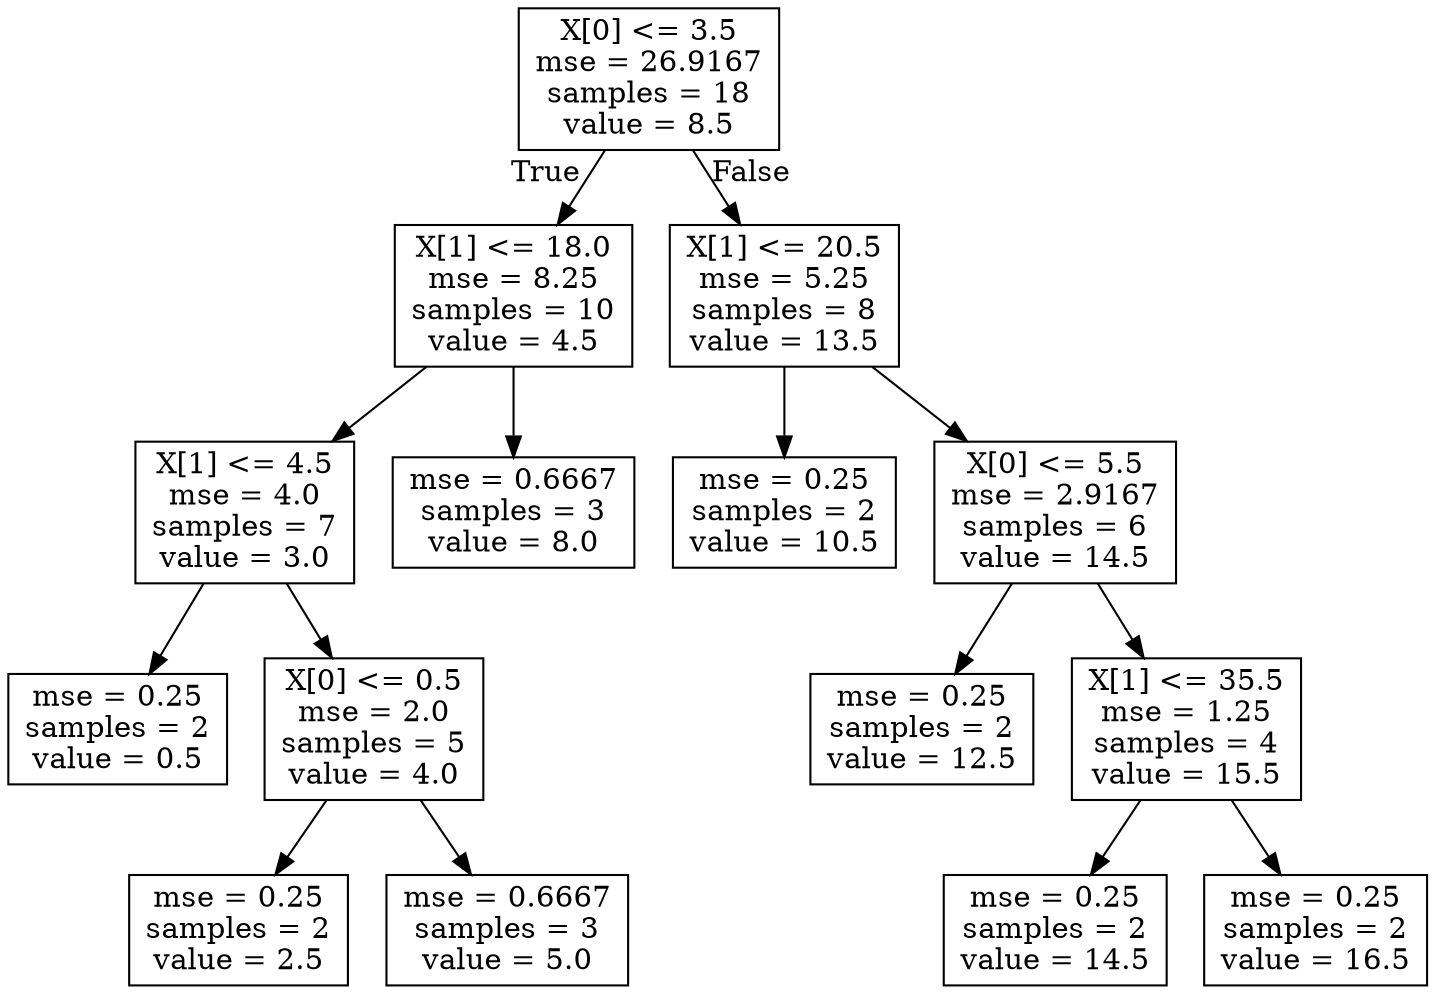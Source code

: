 digraph Tree {
node [shape=box] ;
0 [label="X[0] <= 3.5\nmse = 26.9167\nsamples = 18\nvalue = 8.5"] ;
1 [label="X[1] <= 18.0\nmse = 8.25\nsamples = 10\nvalue = 4.5"] ;
0 -> 1 [labeldistance=2.5, labelangle=45, headlabel="True"] ;
2 [label="X[1] <= 4.5\nmse = 4.0\nsamples = 7\nvalue = 3.0"] ;
1 -> 2 ;
3 [label="mse = 0.25\nsamples = 2\nvalue = 0.5"] ;
2 -> 3 ;
4 [label="X[0] <= 0.5\nmse = 2.0\nsamples = 5\nvalue = 4.0"] ;
2 -> 4 ;
5 [label="mse = 0.25\nsamples = 2\nvalue = 2.5"] ;
4 -> 5 ;
6 [label="mse = 0.6667\nsamples = 3\nvalue = 5.0"] ;
4 -> 6 ;
7 [label="mse = 0.6667\nsamples = 3\nvalue = 8.0"] ;
1 -> 7 ;
8 [label="X[1] <= 20.5\nmse = 5.25\nsamples = 8\nvalue = 13.5"] ;
0 -> 8 [labeldistance=2.5, labelangle=-45, headlabel="False"] ;
9 [label="mse = 0.25\nsamples = 2\nvalue = 10.5"] ;
8 -> 9 ;
10 [label="X[0] <= 5.5\nmse = 2.9167\nsamples = 6\nvalue = 14.5"] ;
8 -> 10 ;
11 [label="mse = 0.25\nsamples = 2\nvalue = 12.5"] ;
10 -> 11 ;
12 [label="X[1] <= 35.5\nmse = 1.25\nsamples = 4\nvalue = 15.5"] ;
10 -> 12 ;
13 [label="mse = 0.25\nsamples = 2\nvalue = 14.5"] ;
12 -> 13 ;
14 [label="mse = 0.25\nsamples = 2\nvalue = 16.5"] ;
12 -> 14 ;
}